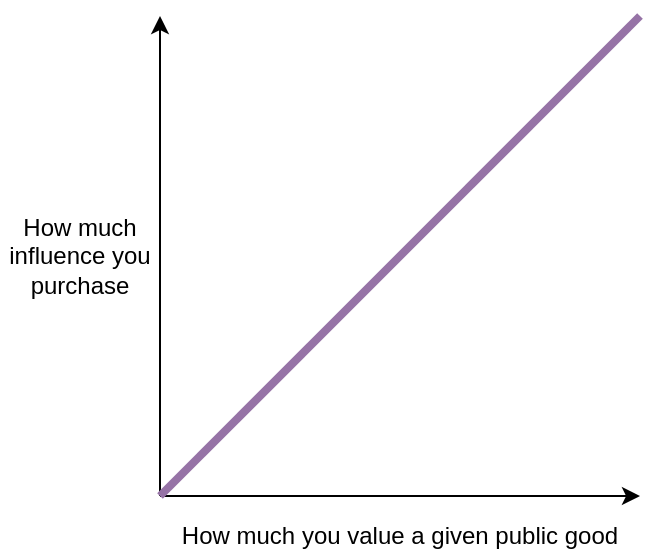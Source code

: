<mxfile version="12.1.7" type="device" pages="1"><diagram id="NyftaixXLm07eKDHXyfI" name="Page-1"><mxGraphModel dx="1338" dy="802" grid="1" gridSize="10" guides="1" tooltips="1" connect="1" arrows="1" fold="1" page="1" pageScale="1" pageWidth="827" pageHeight="1169" math="0" shadow="0"><root><mxCell id="0"/><mxCell id="1" parent="0"/><mxCell id="f0ZMpMfEmDGZ767_jBLE-1" value="" style="endArrow=classic;html=1;endFill=1;" parent="1" edge="1"><mxGeometry width="50" height="50" relative="1" as="geometry"><mxPoint x="200" y="400" as="sourcePoint"/><mxPoint x="200" y="160" as="targetPoint"/></mxGeometry></mxCell><mxCell id="f0ZMpMfEmDGZ767_jBLE-2" value="" style="endArrow=classic;html=1;endFill=1;" parent="1" edge="1"><mxGeometry width="50" height="50" relative="1" as="geometry"><mxPoint x="200" y="400" as="sourcePoint"/><mxPoint x="440" y="400" as="targetPoint"/></mxGeometry></mxCell><mxCell id="f0ZMpMfEmDGZ767_jBLE-3" value="How much you value a given public good" style="text;html=1;strokeColor=none;fillColor=none;align=center;verticalAlign=middle;whiteSpace=wrap;rounded=0;" parent="1" vertex="1"><mxGeometry x="200" y="410" width="240" height="20" as="geometry"/></mxCell><mxCell id="f0ZMpMfEmDGZ767_jBLE-4" value="How much influence you purchase" style="text;html=1;strokeColor=none;fillColor=none;align=center;verticalAlign=middle;whiteSpace=wrap;rounded=0;" parent="1" vertex="1"><mxGeometry x="120" y="270" width="80" height="20" as="geometry"/></mxCell><mxCell id="f0ZMpMfEmDGZ767_jBLE-6" value="" style="endArrow=none;html=1;fillColor=#e1d5e7;strokeColor=#9673a6;strokeWidth=4;" parent="1" edge="1"><mxGeometry width="50" height="50" relative="1" as="geometry"><mxPoint x="200" y="400" as="sourcePoint"/><mxPoint x="440" y="160" as="targetPoint"/></mxGeometry></mxCell></root></mxGraphModel></diagram></mxfile>